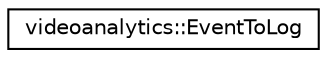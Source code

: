 digraph "Graphical Class Hierarchy"
{
  edge [fontname="Helvetica",fontsize="10",labelfontname="Helvetica",labelfontsize="10"];
  node [fontname="Helvetica",fontsize="10",shape=record];
  rankdir="LR";
  Node0 [label="videoanalytics::EventToLog",height=0.2,width=0.4,color="black", fillcolor="white", style="filled",URL="$d2/d27/structvideoanalytics_1_1EventToLog.html"];
}
